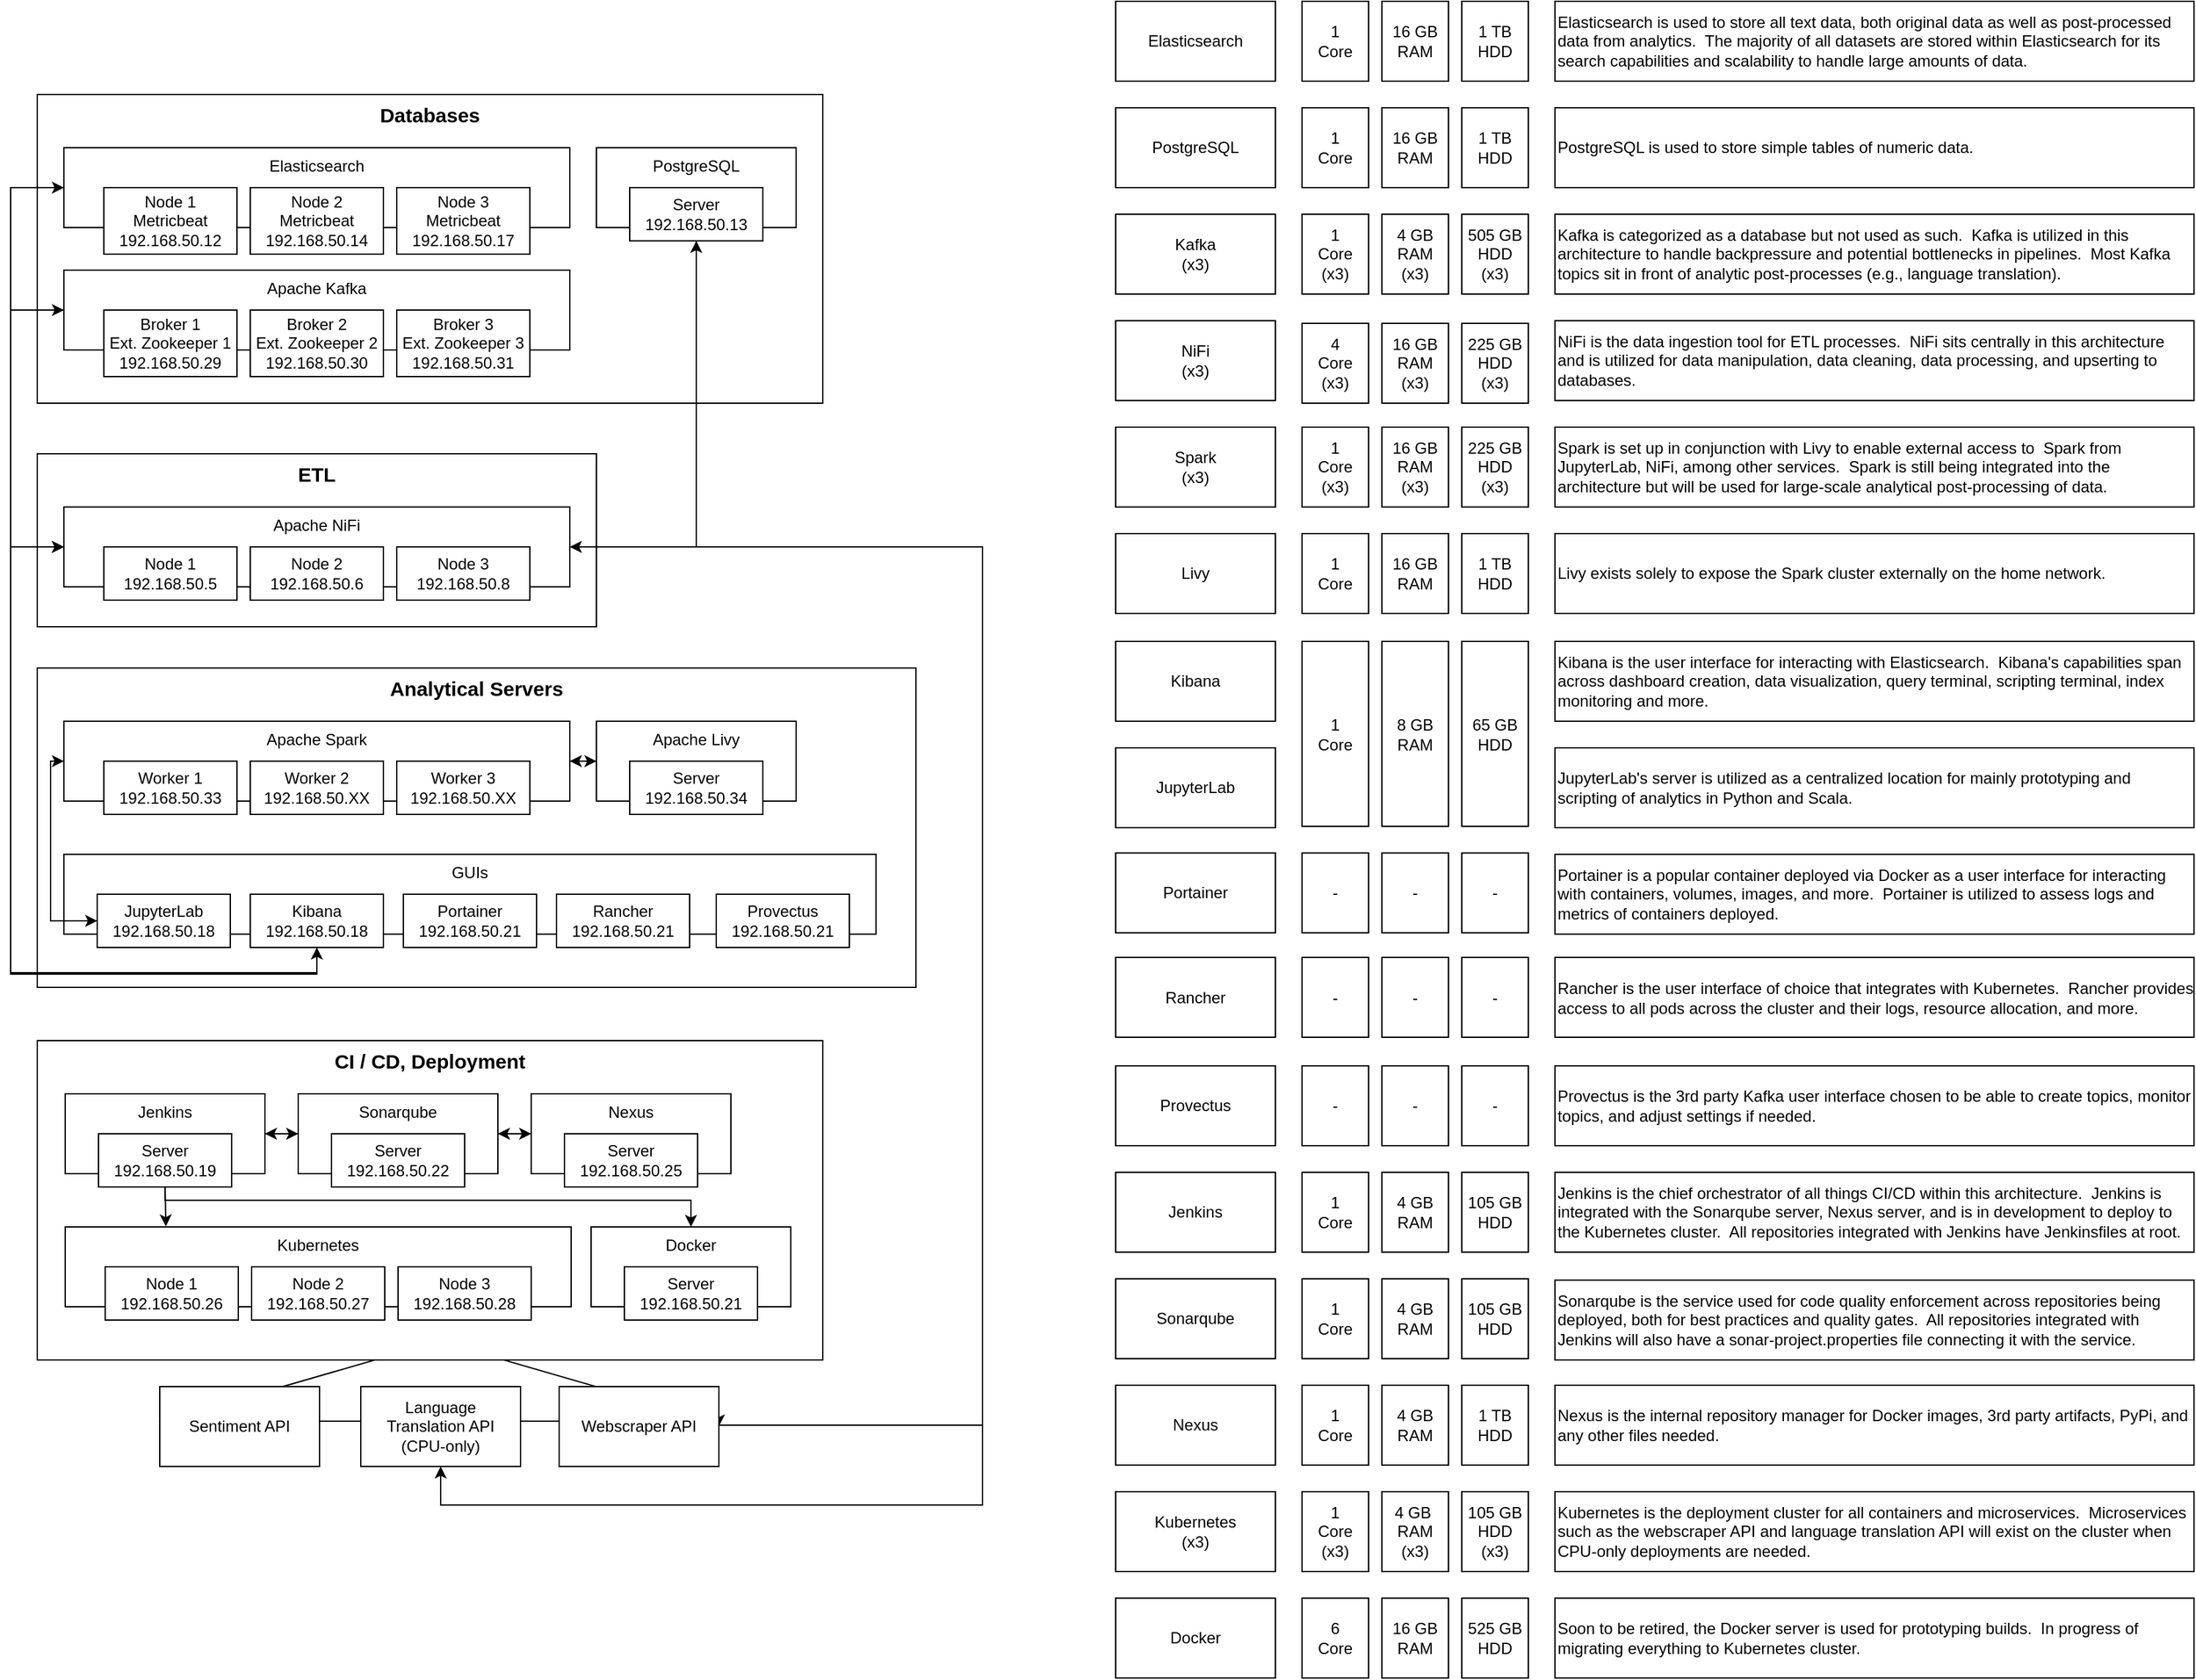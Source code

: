 <mxfile version="22.0.0" type="github">
  <diagram name="Page-1" id="rGuYha_ihY319ISd8MzV">
    <mxGraphModel dx="1015" dy="1859" grid="1" gridSize="10" guides="1" tooltips="1" connect="1" arrows="1" fold="1" page="1" pageScale="1" pageWidth="850" pageHeight="1100" math="0" shadow="0">
      <root>
        <mxCell id="0" />
        <mxCell id="1" parent="0" />
        <mxCell id="za8EDoor_-EJzlwWxWrH-78" value="" style="triangle;whiteSpace=wrap;html=1;rotation=-90;" vertex="1" parent="1">
          <mxGeometry x="372" y="809.5" width="60" height="415" as="geometry" />
        </mxCell>
        <mxCell id="za8EDoor_-EJzlwWxWrH-44" value="ETL" style="rounded=0;whiteSpace=wrap;html=1;verticalAlign=top;fontSize=15;fontStyle=1" vertex="1" parent="1">
          <mxGeometry x="100" y="320" width="420" height="130" as="geometry" />
        </mxCell>
        <mxCell id="za8EDoor_-EJzlwWxWrH-43" value="Databases" style="rounded=0;whiteSpace=wrap;html=1;verticalAlign=top;fontSize=15;fontStyle=1" vertex="1" parent="1">
          <mxGeometry x="100" y="50" width="590" height="232" as="geometry" />
        </mxCell>
        <mxCell id="za8EDoor_-EJzlwWxWrH-31" value="Analytical Servers" style="rounded=0;whiteSpace=wrap;html=1;verticalAlign=top;fontSize=15;fontStyle=1" vertex="1" parent="1">
          <mxGeometry x="100" y="481" width="660" height="240" as="geometry" />
        </mxCell>
        <mxCell id="za8EDoor_-EJzlwWxWrH-61" style="edgeStyle=orthogonalEdgeStyle;rounded=0;orthogonalLoop=1;jettySize=auto;html=1;exitX=0;exitY=0.5;exitDx=0;exitDy=0;entryX=0;entryY=0.5;entryDx=0;entryDy=0;" edge="1" parent="1" source="za8EDoor_-EJzlwWxWrH-1" target="za8EDoor_-EJzlwWxWrH-7">
          <mxGeometry relative="1" as="geometry">
            <Array as="points">
              <mxPoint x="80" y="120" />
              <mxPoint x="80" y="390" />
            </Array>
          </mxGeometry>
        </mxCell>
        <mxCell id="za8EDoor_-EJzlwWxWrH-63" style="edgeStyle=orthogonalEdgeStyle;rounded=0;orthogonalLoop=1;jettySize=auto;html=1;exitX=0;exitY=0.5;exitDx=0;exitDy=0;entryX=0.5;entryY=1;entryDx=0;entryDy=0;" edge="1" parent="1" source="za8EDoor_-EJzlwWxWrH-1" target="za8EDoor_-EJzlwWxWrH-30">
          <mxGeometry relative="1" as="geometry">
            <Array as="points">
              <mxPoint x="80" y="120" />
              <mxPoint x="80" y="711" />
              <mxPoint x="310" y="711" />
            </Array>
          </mxGeometry>
        </mxCell>
        <mxCell id="za8EDoor_-EJzlwWxWrH-1" value="Elasticsearch" style="rounded=0;whiteSpace=wrap;html=1;verticalAlign=top;" vertex="1" parent="1">
          <mxGeometry x="120" y="90" width="380" height="60" as="geometry" />
        </mxCell>
        <mxCell id="za8EDoor_-EJzlwWxWrH-2" value="Node 1&lt;br&gt;Metricbeat&lt;br&gt;192.168.50.12" style="rounded=0;whiteSpace=wrap;html=1;" vertex="1" parent="1">
          <mxGeometry x="150" y="120" width="100" height="50" as="geometry" />
        </mxCell>
        <mxCell id="za8EDoor_-EJzlwWxWrH-3" value="Node 2&lt;br style=&quot;border-color: var(--border-color);&quot;&gt;Metricbeat&lt;br&gt;192.168.50.14" style="rounded=0;whiteSpace=wrap;html=1;" vertex="1" parent="1">
          <mxGeometry x="260" y="120" width="100" height="50" as="geometry" />
        </mxCell>
        <mxCell id="za8EDoor_-EJzlwWxWrH-4" value="Node 3&lt;br style=&quot;border-color: var(--border-color);&quot;&gt;Metricbeat&lt;br&gt;192.168.50.17" style="rounded=0;whiteSpace=wrap;html=1;" vertex="1" parent="1">
          <mxGeometry x="370" y="120" width="100" height="50" as="geometry" />
        </mxCell>
        <mxCell id="za8EDoor_-EJzlwWxWrH-5" value="PostgreSQL" style="rounded=0;whiteSpace=wrap;html=1;verticalAlign=top;" vertex="1" parent="1">
          <mxGeometry x="520" y="90" width="150" height="60" as="geometry" />
        </mxCell>
        <mxCell id="za8EDoor_-EJzlwWxWrH-40" style="edgeStyle=orthogonalEdgeStyle;rounded=0;orthogonalLoop=1;jettySize=auto;html=1;exitX=0.5;exitY=1;exitDx=0;exitDy=0;entryX=1;entryY=0.5;entryDx=0;entryDy=0;" edge="1" parent="1" source="za8EDoor_-EJzlwWxWrH-6" target="za8EDoor_-EJzlwWxWrH-7">
          <mxGeometry relative="1" as="geometry" />
        </mxCell>
        <mxCell id="za8EDoor_-EJzlwWxWrH-6" value="Server&lt;br&gt;192.168.50.13" style="rounded=0;whiteSpace=wrap;html=1;" vertex="1" parent="1">
          <mxGeometry x="545" y="120" width="100" height="40" as="geometry" />
        </mxCell>
        <mxCell id="za8EDoor_-EJzlwWxWrH-39" style="edgeStyle=orthogonalEdgeStyle;rounded=0;orthogonalLoop=1;jettySize=auto;html=1;exitX=1;exitY=0.5;exitDx=0;exitDy=0;entryX=0.5;entryY=1;entryDx=0;entryDy=0;" edge="1" parent="1" source="za8EDoor_-EJzlwWxWrH-7" target="za8EDoor_-EJzlwWxWrH-6">
          <mxGeometry relative="1" as="geometry" />
        </mxCell>
        <mxCell id="za8EDoor_-EJzlwWxWrH-58" style="edgeStyle=orthogonalEdgeStyle;rounded=0;orthogonalLoop=1;jettySize=auto;html=1;exitX=0;exitY=0.5;exitDx=0;exitDy=0;entryX=0;entryY=0.5;entryDx=0;entryDy=0;" edge="1" parent="1" source="za8EDoor_-EJzlwWxWrH-7" target="za8EDoor_-EJzlwWxWrH-11">
          <mxGeometry relative="1" as="geometry">
            <Array as="points">
              <mxPoint x="80" y="390" />
              <mxPoint x="80" y="212" />
            </Array>
          </mxGeometry>
        </mxCell>
        <mxCell id="za8EDoor_-EJzlwWxWrH-79" style="edgeStyle=orthogonalEdgeStyle;rounded=0;orthogonalLoop=1;jettySize=auto;html=1;exitX=1;exitY=0.5;exitDx=0;exitDy=0;entryX=1;entryY=0.5;entryDx=0;entryDy=0;" edge="1" parent="1" source="za8EDoor_-EJzlwWxWrH-7" target="za8EDoor_-EJzlwWxWrH-76">
          <mxGeometry relative="1" as="geometry">
            <Array as="points">
              <mxPoint x="810" y="390" />
              <mxPoint x="810" y="1050" />
            </Array>
          </mxGeometry>
        </mxCell>
        <mxCell id="za8EDoor_-EJzlwWxWrH-80" style="edgeStyle=orthogonalEdgeStyle;rounded=0;orthogonalLoop=1;jettySize=auto;html=1;exitX=1;exitY=0.5;exitDx=0;exitDy=0;entryX=0.5;entryY=1;entryDx=0;entryDy=0;" edge="1" parent="1" source="za8EDoor_-EJzlwWxWrH-7" target="za8EDoor_-EJzlwWxWrH-75">
          <mxGeometry relative="1" as="geometry">
            <Array as="points">
              <mxPoint x="810" y="390" />
              <mxPoint x="810" y="1110" />
              <mxPoint x="403" y="1110" />
            </Array>
          </mxGeometry>
        </mxCell>
        <mxCell id="za8EDoor_-EJzlwWxWrH-7" value="Apache NiFi" style="rounded=0;whiteSpace=wrap;html=1;verticalAlign=top;" vertex="1" parent="1">
          <mxGeometry x="120" y="360" width="380" height="60" as="geometry" />
        </mxCell>
        <mxCell id="za8EDoor_-EJzlwWxWrH-8" value="Node 1&lt;br&gt;192.168.50.5" style="rounded=0;whiteSpace=wrap;html=1;" vertex="1" parent="1">
          <mxGeometry x="150" y="390" width="100" height="40" as="geometry" />
        </mxCell>
        <mxCell id="za8EDoor_-EJzlwWxWrH-9" value="Node 2&lt;br&gt;192.168.50.6" style="rounded=0;whiteSpace=wrap;html=1;" vertex="1" parent="1">
          <mxGeometry x="260" y="390" width="100" height="40" as="geometry" />
        </mxCell>
        <mxCell id="za8EDoor_-EJzlwWxWrH-10" value="Node 3&lt;br&gt;192.168.50.8" style="rounded=0;whiteSpace=wrap;html=1;" vertex="1" parent="1">
          <mxGeometry x="370" y="390" width="100" height="40" as="geometry" />
        </mxCell>
        <mxCell id="za8EDoor_-EJzlwWxWrH-60" style="edgeStyle=orthogonalEdgeStyle;rounded=0;orthogonalLoop=1;jettySize=auto;html=1;exitX=0;exitY=0.5;exitDx=0;exitDy=0;entryX=0;entryY=0.5;entryDx=0;entryDy=0;" edge="1" parent="1" source="za8EDoor_-EJzlwWxWrH-11" target="za8EDoor_-EJzlwWxWrH-7">
          <mxGeometry relative="1" as="geometry">
            <Array as="points">
              <mxPoint x="80" y="212" />
              <mxPoint x="80" y="390" />
            </Array>
          </mxGeometry>
        </mxCell>
        <mxCell id="za8EDoor_-EJzlwWxWrH-11" value="Apache Kafka" style="rounded=0;whiteSpace=wrap;html=1;verticalAlign=top;" vertex="1" parent="1">
          <mxGeometry x="120" y="182" width="380" height="60" as="geometry" />
        </mxCell>
        <mxCell id="za8EDoor_-EJzlwWxWrH-12" value="Broker 1&lt;br&gt;Ext. Zookeeper 1&lt;br&gt;192.168.50.29" style="rounded=0;whiteSpace=wrap;html=1;" vertex="1" parent="1">
          <mxGeometry x="150" y="212" width="100" height="50" as="geometry" />
        </mxCell>
        <mxCell id="za8EDoor_-EJzlwWxWrH-13" value="Broker 2&lt;br&gt;Ext.&amp;nbsp;Zookeeper 2&lt;br&gt;192.168.50.30" style="rounded=0;whiteSpace=wrap;html=1;" vertex="1" parent="1">
          <mxGeometry x="260" y="212" width="100" height="50" as="geometry" />
        </mxCell>
        <mxCell id="za8EDoor_-EJzlwWxWrH-14" value="Broker 3&lt;br&gt;Ext.&amp;nbsp;Zookeeper 3&lt;br&gt;192.168.50.31" style="rounded=0;whiteSpace=wrap;html=1;" vertex="1" parent="1">
          <mxGeometry x="370" y="212" width="100" height="50" as="geometry" />
        </mxCell>
        <mxCell id="za8EDoor_-EJzlwWxWrH-21" style="edgeStyle=orthogonalEdgeStyle;rounded=0;orthogonalLoop=1;jettySize=auto;html=1;exitX=1;exitY=0.5;exitDx=0;exitDy=0;entryX=0;entryY=0.5;entryDx=0;entryDy=0;" edge="1" parent="1" source="za8EDoor_-EJzlwWxWrH-15" target="za8EDoor_-EJzlwWxWrH-19">
          <mxGeometry relative="1" as="geometry" />
        </mxCell>
        <mxCell id="za8EDoor_-EJzlwWxWrH-15" value="Apache Spark" style="rounded=0;whiteSpace=wrap;html=1;verticalAlign=top;" vertex="1" parent="1">
          <mxGeometry x="120" y="521" width="380" height="60" as="geometry" />
        </mxCell>
        <mxCell id="za8EDoor_-EJzlwWxWrH-16" value="Worker 1&lt;br&gt;192.168.50.33" style="rounded=0;whiteSpace=wrap;html=1;" vertex="1" parent="1">
          <mxGeometry x="150" y="551" width="100" height="40" as="geometry" />
        </mxCell>
        <mxCell id="za8EDoor_-EJzlwWxWrH-17" value="Worker 2&lt;br&gt;192.168.50.XX" style="rounded=0;whiteSpace=wrap;html=1;" vertex="1" parent="1">
          <mxGeometry x="260" y="551" width="100" height="40" as="geometry" />
        </mxCell>
        <mxCell id="za8EDoor_-EJzlwWxWrH-18" value="Worker 3&lt;br&gt;192.168.50.XX" style="rounded=0;whiteSpace=wrap;html=1;" vertex="1" parent="1">
          <mxGeometry x="370" y="551" width="100" height="40" as="geometry" />
        </mxCell>
        <mxCell id="za8EDoor_-EJzlwWxWrH-22" style="edgeStyle=orthogonalEdgeStyle;rounded=0;orthogonalLoop=1;jettySize=auto;html=1;exitX=0;exitY=0.5;exitDx=0;exitDy=0;entryX=1;entryY=0.5;entryDx=0;entryDy=0;" edge="1" parent="1" source="za8EDoor_-EJzlwWxWrH-19" target="za8EDoor_-EJzlwWxWrH-15">
          <mxGeometry relative="1" as="geometry" />
        </mxCell>
        <mxCell id="za8EDoor_-EJzlwWxWrH-19" value="Apache Livy" style="rounded=0;whiteSpace=wrap;html=1;verticalAlign=top;" vertex="1" parent="1">
          <mxGeometry x="520" y="521" width="150" height="60" as="geometry" />
        </mxCell>
        <mxCell id="za8EDoor_-EJzlwWxWrH-20" value="Server&lt;br&gt;192.168.50.34" style="rounded=0;whiteSpace=wrap;html=1;" vertex="1" parent="1">
          <mxGeometry x="545" y="551" width="100" height="40" as="geometry" />
        </mxCell>
        <mxCell id="za8EDoor_-EJzlwWxWrH-28" value="GUIs" style="rounded=0;whiteSpace=wrap;html=1;verticalAlign=top;" vertex="1" parent="1">
          <mxGeometry x="120" y="621" width="610" height="60" as="geometry" />
        </mxCell>
        <mxCell id="za8EDoor_-EJzlwWxWrH-29" value="JupyterLab&lt;br&gt;192.168.50.18" style="rounded=0;whiteSpace=wrap;html=1;" vertex="1" parent="1">
          <mxGeometry x="145" y="651" width="100" height="40" as="geometry" />
        </mxCell>
        <mxCell id="za8EDoor_-EJzlwWxWrH-62" style="edgeStyle=orthogonalEdgeStyle;rounded=0;orthogonalLoop=1;jettySize=auto;html=1;exitX=0.5;exitY=1;exitDx=0;exitDy=0;" edge="1" parent="1" source="za8EDoor_-EJzlwWxWrH-30">
          <mxGeometry relative="1" as="geometry">
            <mxPoint x="120" y="120" as="targetPoint" />
            <Array as="points">
              <mxPoint x="310" y="710" />
              <mxPoint x="80" y="710" />
              <mxPoint x="80" y="120" />
            </Array>
          </mxGeometry>
        </mxCell>
        <mxCell id="za8EDoor_-EJzlwWxWrH-30" value="Kibana&lt;br&gt;192.168.50.18" style="rounded=0;whiteSpace=wrap;html=1;" vertex="1" parent="1">
          <mxGeometry x="260" y="651" width="100" height="40" as="geometry" />
        </mxCell>
        <mxCell id="za8EDoor_-EJzlwWxWrH-33" style="edgeStyle=orthogonalEdgeStyle;rounded=0;orthogonalLoop=1;jettySize=auto;html=1;exitX=0;exitY=0.5;exitDx=0;exitDy=0;" edge="1" parent="1" source="za8EDoor_-EJzlwWxWrH-29">
          <mxGeometry relative="1" as="geometry">
            <mxPoint x="120" y="551" as="targetPoint" />
            <Array as="points">
              <mxPoint x="110" y="671" />
              <mxPoint x="110" y="551" />
            </Array>
          </mxGeometry>
        </mxCell>
        <mxCell id="za8EDoor_-EJzlwWxWrH-35" style="edgeStyle=orthogonalEdgeStyle;rounded=0;orthogonalLoop=1;jettySize=auto;html=1;exitX=0;exitY=0.5;exitDx=0;exitDy=0;entryX=0;entryY=0.5;entryDx=0;entryDy=0;" edge="1" parent="1" source="za8EDoor_-EJzlwWxWrH-15" target="za8EDoor_-EJzlwWxWrH-29">
          <mxGeometry relative="1" as="geometry">
            <Array as="points">
              <mxPoint x="110" y="551" />
              <mxPoint x="110" y="671" />
            </Array>
          </mxGeometry>
        </mxCell>
        <mxCell id="za8EDoor_-EJzlwWxWrH-45" value="CI / CD, Deployment" style="rounded=0;whiteSpace=wrap;html=1;verticalAlign=top;fontSize=15;fontStyle=1" vertex="1" parent="1">
          <mxGeometry x="100" y="761" width="590" height="240" as="geometry" />
        </mxCell>
        <mxCell id="za8EDoor_-EJzlwWxWrH-65" style="edgeStyle=orthogonalEdgeStyle;rounded=0;orthogonalLoop=1;jettySize=auto;html=1;exitX=1;exitY=0.5;exitDx=0;exitDy=0;entryX=0;entryY=0.5;entryDx=0;entryDy=0;" edge="1" parent="1" source="za8EDoor_-EJzlwWxWrH-46" target="za8EDoor_-EJzlwWxWrH-48">
          <mxGeometry relative="1" as="geometry" />
        </mxCell>
        <mxCell id="za8EDoor_-EJzlwWxWrH-46" value="Jenkins" style="rounded=0;whiteSpace=wrap;html=1;verticalAlign=top;" vertex="1" parent="1">
          <mxGeometry x="121" y="801" width="150" height="60" as="geometry" />
        </mxCell>
        <mxCell id="za8EDoor_-EJzlwWxWrH-70" style="edgeStyle=orthogonalEdgeStyle;rounded=0;orthogonalLoop=1;jettySize=auto;html=1;exitX=0.5;exitY=1;exitDx=0;exitDy=0;entryX=0.5;entryY=0;entryDx=0;entryDy=0;" edge="1" parent="1" source="za8EDoor_-EJzlwWxWrH-47" target="za8EDoor_-EJzlwWxWrH-56">
          <mxGeometry relative="1" as="geometry">
            <Array as="points">
              <mxPoint x="196" y="881" />
              <mxPoint x="591" y="881" />
            </Array>
          </mxGeometry>
        </mxCell>
        <mxCell id="za8EDoor_-EJzlwWxWrH-47" value="Server&lt;br&gt;192.168.50.19" style="rounded=0;whiteSpace=wrap;html=1;" vertex="1" parent="1">
          <mxGeometry x="146" y="831" width="100" height="40" as="geometry" />
        </mxCell>
        <mxCell id="za8EDoor_-EJzlwWxWrH-66" style="edgeStyle=orthogonalEdgeStyle;rounded=0;orthogonalLoop=1;jettySize=auto;html=1;exitX=0;exitY=0.5;exitDx=0;exitDy=0;entryX=1;entryY=0.5;entryDx=0;entryDy=0;" edge="1" parent="1" source="za8EDoor_-EJzlwWxWrH-48" target="za8EDoor_-EJzlwWxWrH-46">
          <mxGeometry relative="1" as="geometry" />
        </mxCell>
        <mxCell id="za8EDoor_-EJzlwWxWrH-67" style="edgeStyle=orthogonalEdgeStyle;rounded=0;orthogonalLoop=1;jettySize=auto;html=1;exitX=1;exitY=0.5;exitDx=0;exitDy=0;entryX=0;entryY=0.5;entryDx=0;entryDy=0;" edge="1" parent="1" source="za8EDoor_-EJzlwWxWrH-48" target="za8EDoor_-EJzlwWxWrH-50">
          <mxGeometry relative="1" as="geometry" />
        </mxCell>
        <mxCell id="za8EDoor_-EJzlwWxWrH-48" value="Sonarqube" style="rounded=0;whiteSpace=wrap;html=1;verticalAlign=top;" vertex="1" parent="1">
          <mxGeometry x="296" y="801" width="150" height="60" as="geometry" />
        </mxCell>
        <mxCell id="za8EDoor_-EJzlwWxWrH-49" value="Server&lt;br&gt;192.168.50.22" style="rounded=0;whiteSpace=wrap;html=1;" vertex="1" parent="1">
          <mxGeometry x="321" y="831" width="100" height="40" as="geometry" />
        </mxCell>
        <mxCell id="za8EDoor_-EJzlwWxWrH-68" style="edgeStyle=orthogonalEdgeStyle;rounded=0;orthogonalLoop=1;jettySize=auto;html=1;exitX=0;exitY=0.5;exitDx=0;exitDy=0;entryX=1;entryY=0.5;entryDx=0;entryDy=0;" edge="1" parent="1" source="za8EDoor_-EJzlwWxWrH-50" target="za8EDoor_-EJzlwWxWrH-48">
          <mxGeometry relative="1" as="geometry" />
        </mxCell>
        <mxCell id="za8EDoor_-EJzlwWxWrH-50" value="Nexus" style="rounded=0;whiteSpace=wrap;html=1;verticalAlign=top;" vertex="1" parent="1">
          <mxGeometry x="471" y="801" width="150" height="60" as="geometry" />
        </mxCell>
        <mxCell id="za8EDoor_-EJzlwWxWrH-51" value="Server&lt;br&gt;192.168.50.25" style="rounded=0;whiteSpace=wrap;html=1;" vertex="1" parent="1">
          <mxGeometry x="496" y="831" width="100" height="40" as="geometry" />
        </mxCell>
        <mxCell id="za8EDoor_-EJzlwWxWrH-52" value="Kubernetes" style="rounded=0;whiteSpace=wrap;html=1;verticalAlign=top;" vertex="1" parent="1">
          <mxGeometry x="121" y="901" width="380" height="60" as="geometry" />
        </mxCell>
        <mxCell id="za8EDoor_-EJzlwWxWrH-53" value="Node 1&lt;br&gt;192.168.50.26" style="rounded=0;whiteSpace=wrap;html=1;" vertex="1" parent="1">
          <mxGeometry x="151" y="931" width="100" height="40" as="geometry" />
        </mxCell>
        <mxCell id="za8EDoor_-EJzlwWxWrH-54" value="Node 2&lt;br&gt;192.168.50.27" style="rounded=0;whiteSpace=wrap;html=1;" vertex="1" parent="1">
          <mxGeometry x="261" y="931" width="100" height="40" as="geometry" />
        </mxCell>
        <mxCell id="za8EDoor_-EJzlwWxWrH-55" value="Node 3&lt;br&gt;192.168.50.28" style="rounded=0;whiteSpace=wrap;html=1;" vertex="1" parent="1">
          <mxGeometry x="371" y="931" width="100" height="40" as="geometry" />
        </mxCell>
        <mxCell id="za8EDoor_-EJzlwWxWrH-56" value="Docker" style="rounded=0;whiteSpace=wrap;html=1;verticalAlign=top;" vertex="1" parent="1">
          <mxGeometry x="516" y="901" width="150" height="60" as="geometry" />
        </mxCell>
        <mxCell id="za8EDoor_-EJzlwWxWrH-57" value="Server&lt;br&gt;192.168.50.21" style="rounded=0;whiteSpace=wrap;html=1;" vertex="1" parent="1">
          <mxGeometry x="541" y="931" width="100" height="40" as="geometry" />
        </mxCell>
        <mxCell id="za8EDoor_-EJzlwWxWrH-69" style="edgeStyle=orthogonalEdgeStyle;rounded=0;orthogonalLoop=1;jettySize=auto;html=1;exitX=0.5;exitY=1;exitDx=0;exitDy=0;entryX=0.199;entryY=-0.006;entryDx=0;entryDy=0;entryPerimeter=0;" edge="1" parent="1" source="za8EDoor_-EJzlwWxWrH-47" target="za8EDoor_-EJzlwWxWrH-52">
          <mxGeometry relative="1" as="geometry" />
        </mxCell>
        <mxCell id="za8EDoor_-EJzlwWxWrH-71" value="Portainer&lt;br&gt;192.168.50.21" style="rounded=0;whiteSpace=wrap;html=1;" vertex="1" parent="1">
          <mxGeometry x="375" y="651" width="100" height="40" as="geometry" />
        </mxCell>
        <mxCell id="za8EDoor_-EJzlwWxWrH-72" value="Rancher&lt;br&gt;192.168.50.21" style="rounded=0;whiteSpace=wrap;html=1;" vertex="1" parent="1">
          <mxGeometry x="490" y="651" width="100" height="40" as="geometry" />
        </mxCell>
        <mxCell id="za8EDoor_-EJzlwWxWrH-74" value="Sentiment API" style="rounded=0;whiteSpace=wrap;html=1;" vertex="1" parent="1">
          <mxGeometry x="192" y="1021" width="120" height="60" as="geometry" />
        </mxCell>
        <mxCell id="za8EDoor_-EJzlwWxWrH-75" value="Language &lt;br&gt;Translation API &lt;br&gt;(CPU-only)" style="rounded=0;whiteSpace=wrap;html=1;" vertex="1" parent="1">
          <mxGeometry x="343" y="1021" width="120" height="60" as="geometry" />
        </mxCell>
        <mxCell id="za8EDoor_-EJzlwWxWrH-76" value="Webscraper API" style="rounded=0;whiteSpace=wrap;html=1;" vertex="1" parent="1">
          <mxGeometry x="492" y="1021" width="120" height="60" as="geometry" />
        </mxCell>
        <mxCell id="za8EDoor_-EJzlwWxWrH-77" value="Provectus 192.168.50.21" style="rounded=0;whiteSpace=wrap;html=1;" vertex="1" parent="1">
          <mxGeometry x="610" y="651" width="100" height="40" as="geometry" />
        </mxCell>
        <mxCell id="za8EDoor_-EJzlwWxWrH-81" value="Elasticsearch" style="rounded=0;whiteSpace=wrap;html=1;" vertex="1" parent="1">
          <mxGeometry x="910" y="-20" width="120" height="60" as="geometry" />
        </mxCell>
        <mxCell id="za8EDoor_-EJzlwWxWrH-82" value="PostgreSQL" style="rounded=0;whiteSpace=wrap;html=1;" vertex="1" parent="1">
          <mxGeometry x="910" y="60" width="120" height="60" as="geometry" />
        </mxCell>
        <mxCell id="za8EDoor_-EJzlwWxWrH-83" value="Kafka&lt;br&gt;(x3)" style="rounded=0;whiteSpace=wrap;html=1;" vertex="1" parent="1">
          <mxGeometry x="910" y="140" width="120" height="60" as="geometry" />
        </mxCell>
        <mxCell id="za8EDoor_-EJzlwWxWrH-84" value="NiFi&lt;br&gt;(x3)" style="rounded=0;whiteSpace=wrap;html=1;" vertex="1" parent="1">
          <mxGeometry x="910" y="220" width="120" height="60" as="geometry" />
        </mxCell>
        <mxCell id="za8EDoor_-EJzlwWxWrH-85" value="Spark&lt;br&gt;(x3)" style="rounded=0;whiteSpace=wrap;html=1;" vertex="1" parent="1">
          <mxGeometry x="910" y="300" width="120" height="60" as="geometry" />
        </mxCell>
        <mxCell id="za8EDoor_-EJzlwWxWrH-86" value="Livy" style="rounded=0;whiteSpace=wrap;html=1;" vertex="1" parent="1">
          <mxGeometry x="910" y="380" width="120" height="60" as="geometry" />
        </mxCell>
        <mxCell id="za8EDoor_-EJzlwWxWrH-87" value="Kibana" style="rounded=0;whiteSpace=wrap;html=1;" vertex="1" parent="1">
          <mxGeometry x="910" y="461" width="120" height="60" as="geometry" />
        </mxCell>
        <mxCell id="za8EDoor_-EJzlwWxWrH-88" value="JupyterLab" style="rounded=0;whiteSpace=wrap;html=1;" vertex="1" parent="1">
          <mxGeometry x="910" y="541" width="120" height="60" as="geometry" />
        </mxCell>
        <mxCell id="za8EDoor_-EJzlwWxWrH-89" value="Portainer" style="rounded=0;whiteSpace=wrap;html=1;" vertex="1" parent="1">
          <mxGeometry x="910" y="620" width="120" height="60" as="geometry" />
        </mxCell>
        <mxCell id="za8EDoor_-EJzlwWxWrH-90" value="Rancher" style="rounded=0;whiteSpace=wrap;html=1;" vertex="1" parent="1">
          <mxGeometry x="910" y="698.5" width="120" height="60" as="geometry" />
        </mxCell>
        <mxCell id="za8EDoor_-EJzlwWxWrH-91" value="Provectus" style="rounded=0;whiteSpace=wrap;html=1;" vertex="1" parent="1">
          <mxGeometry x="910" y="780" width="120" height="60" as="geometry" />
        </mxCell>
        <mxCell id="za8EDoor_-EJzlwWxWrH-92" value="Jenkins" style="rounded=0;whiteSpace=wrap;html=1;" vertex="1" parent="1">
          <mxGeometry x="910" y="860" width="120" height="60" as="geometry" />
        </mxCell>
        <mxCell id="za8EDoor_-EJzlwWxWrH-93" value="Sonarqube" style="rounded=0;whiteSpace=wrap;html=1;" vertex="1" parent="1">
          <mxGeometry x="910" y="940" width="120" height="60" as="geometry" />
        </mxCell>
        <mxCell id="za8EDoor_-EJzlwWxWrH-94" value="Nexus" style="rounded=0;whiteSpace=wrap;html=1;" vertex="1" parent="1">
          <mxGeometry x="910" y="1020" width="120" height="60" as="geometry" />
        </mxCell>
        <mxCell id="za8EDoor_-EJzlwWxWrH-95" value="Kubernetes&lt;br&gt;(x3)" style="rounded=0;whiteSpace=wrap;html=1;" vertex="1" parent="1">
          <mxGeometry x="910" y="1100" width="120" height="60" as="geometry" />
        </mxCell>
        <mxCell id="za8EDoor_-EJzlwWxWrH-96" value="Docker" style="rounded=0;whiteSpace=wrap;html=1;" vertex="1" parent="1">
          <mxGeometry x="910" y="1180" width="120" height="60" as="geometry" />
        </mxCell>
        <mxCell id="za8EDoor_-EJzlwWxWrH-99" value="Elasticsearch is used to store all text data, both original data as well as post-processed data from analytics.&amp;nbsp; The majority of all datasets are stored within Elasticsearch for its search capabilities and scalability to handle large amounts of data." style="rounded=0;whiteSpace=wrap;html=1;align=left;" vertex="1" parent="1">
          <mxGeometry x="1240" y="-20" width="480" height="60" as="geometry" />
        </mxCell>
        <mxCell id="za8EDoor_-EJzlwWxWrH-100" value="PostgreSQL is used to store simple tables of numeric data." style="rounded=0;whiteSpace=wrap;html=1;align=left;" vertex="1" parent="1">
          <mxGeometry x="1240" y="60" width="480" height="60" as="geometry" />
        </mxCell>
        <mxCell id="za8EDoor_-EJzlwWxWrH-101" value="Kafka is categorized as a database but not used as such.&amp;nbsp; Kafka is utilized in this architecture to handle backpressure and potential bottlenecks in pipelines.&amp;nbsp; Most Kafka topics sit in front of analytic post-processes (e.g., language translation)." style="rounded=0;whiteSpace=wrap;html=1;align=left;" vertex="1" parent="1">
          <mxGeometry x="1240" y="140" width="480" height="60" as="geometry" />
        </mxCell>
        <mxCell id="za8EDoor_-EJzlwWxWrH-102" value="NiFi is the data ingestion tool for ETL processes.&amp;nbsp; NiFi sits centrally in this architecture and is utilized for data manipulation, data cleaning, data processing, and upserting to databases." style="rounded=0;whiteSpace=wrap;html=1;align=left;" vertex="1" parent="1">
          <mxGeometry x="1240" y="220" width="480" height="60" as="geometry" />
        </mxCell>
        <mxCell id="za8EDoor_-EJzlwWxWrH-103" value="Spark is set up in conjunction with Livy to enable external access to&amp;nbsp; Spark from JupyterLab, NiFi, among other services.&amp;nbsp; Spark is still being integrated into the architecture but will be used for large-scale analytical post-processing of data." style="rounded=0;whiteSpace=wrap;html=1;align=left;" vertex="1" parent="1">
          <mxGeometry x="1240" y="300" width="480" height="60" as="geometry" />
        </mxCell>
        <mxCell id="za8EDoor_-EJzlwWxWrH-104" value="Livy exists solely to expose the Spark cluster externally on the home network." style="rounded=0;whiteSpace=wrap;html=1;align=left;" vertex="1" parent="1">
          <mxGeometry x="1240" y="380" width="480" height="60" as="geometry" />
        </mxCell>
        <mxCell id="za8EDoor_-EJzlwWxWrH-105" value="Kibana is the user interface for interacting with Elasticsearch.&amp;nbsp; Kibana&#39;s capabilities span across dashboard creation, data visualization, query terminal, scripting terminal, index monitoring and more.&amp;nbsp;&amp;nbsp;" style="rounded=0;whiteSpace=wrap;html=1;align=left;" vertex="1" parent="1">
          <mxGeometry x="1240" y="461" width="480" height="60" as="geometry" />
        </mxCell>
        <mxCell id="za8EDoor_-EJzlwWxWrH-106" value="JupyterLab&#39;s server is utilized as a centralized location for mainly prototyping and scripting of analytics in Python and Scala." style="rounded=0;whiteSpace=wrap;html=1;align=left;" vertex="1" parent="1">
          <mxGeometry x="1240" y="541" width="480" height="60" as="geometry" />
        </mxCell>
        <mxCell id="za8EDoor_-EJzlwWxWrH-107" value="Portainer is a popular container deployed via Docker as a user interface for interacting with containers, volumes, images, and more.&amp;nbsp; Portainer is utilized to assess logs and metrics of containers deployed." style="rounded=0;whiteSpace=wrap;html=1;align=left;" vertex="1" parent="1">
          <mxGeometry x="1240" y="621" width="480" height="60" as="geometry" />
        </mxCell>
        <mxCell id="za8EDoor_-EJzlwWxWrH-108" value="Rancher is the user interface of choice that integrates with Kubernetes.&amp;nbsp; Rancher provides access to all pods across the cluster and their logs, resource allocation, and more." style="rounded=0;whiteSpace=wrap;html=1;align=left;" vertex="1" parent="1">
          <mxGeometry x="1240" y="698.5" width="480" height="60" as="geometry" />
        </mxCell>
        <mxCell id="za8EDoor_-EJzlwWxWrH-109" value="Provectus is the 3rd party Kafka user interface chosen to be able to create topics, monitor topics, and adjust settings if needed." style="rounded=0;whiteSpace=wrap;html=1;align=left;" vertex="1" parent="1">
          <mxGeometry x="1240" y="780" width="480" height="60" as="geometry" />
        </mxCell>
        <mxCell id="za8EDoor_-EJzlwWxWrH-110" value="Jenkins is the chief orchestrator of all things CI/CD within this architecture.&amp;nbsp; Jenkins is integrated with the Sonarqube server, Nexus server, and is in development to deploy to the Kubernetes cluster.&amp;nbsp; All repositories integrated with Jenkins have Jenkinsfiles at root." style="rounded=0;whiteSpace=wrap;html=1;align=left;" vertex="1" parent="1">
          <mxGeometry x="1240" y="860" width="480" height="60" as="geometry" />
        </mxCell>
        <mxCell id="za8EDoor_-EJzlwWxWrH-111" value="Sonarqube is the service used for code quality enforcement across repositories being deployed, both for best practices and quality gates.&amp;nbsp; All repositories integrated with Jenkins will also have a sonar-project.properties file connecting it with the service." style="rounded=0;whiteSpace=wrap;html=1;align=left;" vertex="1" parent="1">
          <mxGeometry x="1240" y="941" width="480" height="60" as="geometry" />
        </mxCell>
        <mxCell id="za8EDoor_-EJzlwWxWrH-112" value="Nexus is the internal repository manager for Docker images, 3rd party artifacts, PyPi, and any other files needed." style="rounded=0;whiteSpace=wrap;html=1;align=left;" vertex="1" parent="1">
          <mxGeometry x="1240" y="1020" width="480" height="60" as="geometry" />
        </mxCell>
        <mxCell id="za8EDoor_-EJzlwWxWrH-113" value="Kubernetes is the deployment cluster for all containers and microservices.&amp;nbsp; Microservices such as the webscraper API and language translation API will exist on the cluster when CPU-only deployments are needed." style="rounded=0;whiteSpace=wrap;html=1;align=left;" vertex="1" parent="1">
          <mxGeometry x="1240" y="1100" width="480" height="60" as="geometry" />
        </mxCell>
        <mxCell id="za8EDoor_-EJzlwWxWrH-114" value="Soon to be retired, the Docker server is used for prototyping builds.&amp;nbsp; In progress of migrating everything to Kubernetes cluster.&amp;nbsp;&amp;nbsp;" style="rounded=0;whiteSpace=wrap;html=1;align=left;" vertex="1" parent="1">
          <mxGeometry x="1240" y="1180" width="480" height="60" as="geometry" />
        </mxCell>
        <mxCell id="za8EDoor_-EJzlwWxWrH-115" value="1 &lt;br&gt;Core" style="rounded=0;whiteSpace=wrap;html=1;" vertex="1" parent="1">
          <mxGeometry x="1050" y="-20" width="50" height="60" as="geometry" />
        </mxCell>
        <mxCell id="za8EDoor_-EJzlwWxWrH-116" value="16 GB RAM" style="rounded=0;whiteSpace=wrap;html=1;" vertex="1" parent="1">
          <mxGeometry x="1110" y="-20" width="50" height="60" as="geometry" />
        </mxCell>
        <mxCell id="za8EDoor_-EJzlwWxWrH-117" value="1 TB HDD" style="rounded=0;whiteSpace=wrap;html=1;" vertex="1" parent="1">
          <mxGeometry x="1170" y="-20" width="50" height="60" as="geometry" />
        </mxCell>
        <mxCell id="za8EDoor_-EJzlwWxWrH-118" value="1 &lt;br&gt;Core" style="rounded=0;whiteSpace=wrap;html=1;" vertex="1" parent="1">
          <mxGeometry x="1050" y="60" width="50" height="60" as="geometry" />
        </mxCell>
        <mxCell id="za8EDoor_-EJzlwWxWrH-119" value="16 GB RAM" style="rounded=0;whiteSpace=wrap;html=1;" vertex="1" parent="1">
          <mxGeometry x="1110" y="60" width="50" height="60" as="geometry" />
        </mxCell>
        <mxCell id="za8EDoor_-EJzlwWxWrH-120" value="1 TB HDD" style="rounded=0;whiteSpace=wrap;html=1;" vertex="1" parent="1">
          <mxGeometry x="1170" y="60" width="50" height="60" as="geometry" />
        </mxCell>
        <mxCell id="za8EDoor_-EJzlwWxWrH-121" value="1 &lt;br&gt;Core&lt;br&gt;(x3)" style="rounded=0;whiteSpace=wrap;html=1;" vertex="1" parent="1">
          <mxGeometry x="1050" y="140" width="50" height="60" as="geometry" />
        </mxCell>
        <mxCell id="za8EDoor_-EJzlwWxWrH-122" value="4 GB RAM&lt;br&gt;(x3)" style="rounded=0;whiteSpace=wrap;html=1;" vertex="1" parent="1">
          <mxGeometry x="1110" y="140" width="50" height="60" as="geometry" />
        </mxCell>
        <mxCell id="za8EDoor_-EJzlwWxWrH-123" value="505 GB HDD&lt;br&gt;(x3)" style="rounded=0;whiteSpace=wrap;html=1;" vertex="1" parent="1">
          <mxGeometry x="1170" y="140" width="50" height="60" as="geometry" />
        </mxCell>
        <mxCell id="za8EDoor_-EJzlwWxWrH-124" value="4 &lt;br&gt;Core&lt;br&gt;(x3)" style="rounded=0;whiteSpace=wrap;html=1;" vertex="1" parent="1">
          <mxGeometry x="1050" y="222" width="50" height="60" as="geometry" />
        </mxCell>
        <mxCell id="za8EDoor_-EJzlwWxWrH-125" value="16 GB RAM&lt;br&gt;(x3)" style="rounded=0;whiteSpace=wrap;html=1;" vertex="1" parent="1">
          <mxGeometry x="1110" y="222" width="50" height="60" as="geometry" />
        </mxCell>
        <mxCell id="za8EDoor_-EJzlwWxWrH-126" value="225 GB HDD&lt;br&gt;(x3)" style="rounded=0;whiteSpace=wrap;html=1;" vertex="1" parent="1">
          <mxGeometry x="1170" y="222" width="50" height="60" as="geometry" />
        </mxCell>
        <mxCell id="za8EDoor_-EJzlwWxWrH-127" value="1 &lt;br&gt;Core&lt;br&gt;(x3)" style="rounded=0;whiteSpace=wrap;html=1;" vertex="1" parent="1">
          <mxGeometry x="1050" y="300" width="50" height="60" as="geometry" />
        </mxCell>
        <mxCell id="za8EDoor_-EJzlwWxWrH-128" value="16 GB RAM&lt;br&gt;(x3)" style="rounded=0;whiteSpace=wrap;html=1;" vertex="1" parent="1">
          <mxGeometry x="1110" y="300" width="50" height="60" as="geometry" />
        </mxCell>
        <mxCell id="za8EDoor_-EJzlwWxWrH-129" value="225 GB HDD&lt;br&gt;(x3)" style="rounded=0;whiteSpace=wrap;html=1;" vertex="1" parent="1">
          <mxGeometry x="1170" y="300" width="50" height="60" as="geometry" />
        </mxCell>
        <mxCell id="za8EDoor_-EJzlwWxWrH-130" value="1 &lt;br&gt;Core" style="rounded=0;whiteSpace=wrap;html=1;" vertex="1" parent="1">
          <mxGeometry x="1050" y="380" width="50" height="60" as="geometry" />
        </mxCell>
        <mxCell id="za8EDoor_-EJzlwWxWrH-131" value="16 GB RAM" style="rounded=0;whiteSpace=wrap;html=1;" vertex="1" parent="1">
          <mxGeometry x="1110" y="380" width="50" height="60" as="geometry" />
        </mxCell>
        <mxCell id="za8EDoor_-EJzlwWxWrH-132" value="1 TB HDD" style="rounded=0;whiteSpace=wrap;html=1;" vertex="1" parent="1">
          <mxGeometry x="1170" y="380" width="50" height="60" as="geometry" />
        </mxCell>
        <mxCell id="za8EDoor_-EJzlwWxWrH-133" value="1 &lt;br&gt;Core" style="rounded=0;whiteSpace=wrap;html=1;" vertex="1" parent="1">
          <mxGeometry x="1050" y="461" width="50" height="139" as="geometry" />
        </mxCell>
        <mxCell id="za8EDoor_-EJzlwWxWrH-134" value="8 GB RAM" style="rounded=0;whiteSpace=wrap;html=1;" vertex="1" parent="1">
          <mxGeometry x="1110" y="461" width="50" height="139" as="geometry" />
        </mxCell>
        <mxCell id="za8EDoor_-EJzlwWxWrH-135" value="65 GB HDD" style="rounded=0;whiteSpace=wrap;html=1;" vertex="1" parent="1">
          <mxGeometry x="1170" y="461" width="50" height="139" as="geometry" />
        </mxCell>
        <mxCell id="za8EDoor_-EJzlwWxWrH-139" value="-" style="rounded=0;whiteSpace=wrap;html=1;" vertex="1" parent="1">
          <mxGeometry x="1050" y="620" width="50" height="60" as="geometry" />
        </mxCell>
        <mxCell id="za8EDoor_-EJzlwWxWrH-140" value="-" style="rounded=0;whiteSpace=wrap;html=1;" vertex="1" parent="1">
          <mxGeometry x="1110" y="620" width="50" height="60" as="geometry" />
        </mxCell>
        <mxCell id="za8EDoor_-EJzlwWxWrH-141" value="-" style="rounded=0;whiteSpace=wrap;html=1;" vertex="1" parent="1">
          <mxGeometry x="1170" y="620" width="50" height="60" as="geometry" />
        </mxCell>
        <mxCell id="za8EDoor_-EJzlwWxWrH-142" value="-" style="rounded=0;whiteSpace=wrap;html=1;" vertex="1" parent="1">
          <mxGeometry x="1050" y="698.5" width="50" height="60" as="geometry" />
        </mxCell>
        <mxCell id="za8EDoor_-EJzlwWxWrH-143" value="-" style="rounded=0;whiteSpace=wrap;html=1;" vertex="1" parent="1">
          <mxGeometry x="1110" y="698.5" width="50" height="60" as="geometry" />
        </mxCell>
        <mxCell id="za8EDoor_-EJzlwWxWrH-144" value="-" style="rounded=0;whiteSpace=wrap;html=1;" vertex="1" parent="1">
          <mxGeometry x="1170" y="698.5" width="50" height="60" as="geometry" />
        </mxCell>
        <mxCell id="za8EDoor_-EJzlwWxWrH-145" value="-" style="rounded=0;whiteSpace=wrap;html=1;" vertex="1" parent="1">
          <mxGeometry x="1050" y="780" width="50" height="60" as="geometry" />
        </mxCell>
        <mxCell id="za8EDoor_-EJzlwWxWrH-146" value="-" style="rounded=0;whiteSpace=wrap;html=1;" vertex="1" parent="1">
          <mxGeometry x="1110" y="780" width="50" height="60" as="geometry" />
        </mxCell>
        <mxCell id="za8EDoor_-EJzlwWxWrH-147" value="-" style="rounded=0;whiteSpace=wrap;html=1;" vertex="1" parent="1">
          <mxGeometry x="1170" y="780" width="50" height="60" as="geometry" />
        </mxCell>
        <mxCell id="za8EDoor_-EJzlwWxWrH-148" value="1 &lt;br&gt;Core" style="rounded=0;whiteSpace=wrap;html=1;" vertex="1" parent="1">
          <mxGeometry x="1050" y="860" width="50" height="60" as="geometry" />
        </mxCell>
        <mxCell id="za8EDoor_-EJzlwWxWrH-149" value="4 GB RAM" style="rounded=0;whiteSpace=wrap;html=1;" vertex="1" parent="1">
          <mxGeometry x="1110" y="860" width="50" height="60" as="geometry" />
        </mxCell>
        <mxCell id="za8EDoor_-EJzlwWxWrH-150" value="105 GB HDD" style="rounded=0;whiteSpace=wrap;html=1;" vertex="1" parent="1">
          <mxGeometry x="1170" y="860" width="50" height="60" as="geometry" />
        </mxCell>
        <mxCell id="za8EDoor_-EJzlwWxWrH-151" value="1 &lt;br&gt;Core" style="rounded=0;whiteSpace=wrap;html=1;" vertex="1" parent="1">
          <mxGeometry x="1050" y="940" width="50" height="60" as="geometry" />
        </mxCell>
        <mxCell id="za8EDoor_-EJzlwWxWrH-152" value="4 GB RAM" style="rounded=0;whiteSpace=wrap;html=1;" vertex="1" parent="1">
          <mxGeometry x="1110" y="940" width="50" height="60" as="geometry" />
        </mxCell>
        <mxCell id="za8EDoor_-EJzlwWxWrH-153" value="105 GB HDD" style="rounded=0;whiteSpace=wrap;html=1;" vertex="1" parent="1">
          <mxGeometry x="1170" y="940" width="50" height="60" as="geometry" />
        </mxCell>
        <mxCell id="za8EDoor_-EJzlwWxWrH-154" value="1 &lt;br&gt;Core" style="rounded=0;whiteSpace=wrap;html=1;" vertex="1" parent="1">
          <mxGeometry x="1050" y="1020" width="50" height="60" as="geometry" />
        </mxCell>
        <mxCell id="za8EDoor_-EJzlwWxWrH-155" value="4 GB RAM" style="rounded=0;whiteSpace=wrap;html=1;" vertex="1" parent="1">
          <mxGeometry x="1110" y="1020" width="50" height="60" as="geometry" />
        </mxCell>
        <mxCell id="za8EDoor_-EJzlwWxWrH-156" value="1 TB HDD" style="rounded=0;whiteSpace=wrap;html=1;" vertex="1" parent="1">
          <mxGeometry x="1170" y="1020" width="50" height="60" as="geometry" />
        </mxCell>
        <mxCell id="za8EDoor_-EJzlwWxWrH-157" value="1 &lt;br&gt;Core&lt;br&gt;(x3)" style="rounded=0;whiteSpace=wrap;html=1;" vertex="1" parent="1">
          <mxGeometry x="1050" y="1100" width="50" height="60" as="geometry" />
        </mxCell>
        <mxCell id="za8EDoor_-EJzlwWxWrH-158" value="4 GB&amp;nbsp; RAM&lt;br&gt;(x3)" style="rounded=0;whiteSpace=wrap;html=1;" vertex="1" parent="1">
          <mxGeometry x="1110" y="1100" width="50" height="60" as="geometry" />
        </mxCell>
        <mxCell id="za8EDoor_-EJzlwWxWrH-159" value="105 GB HDD&lt;br&gt;(x3)" style="rounded=0;whiteSpace=wrap;html=1;" vertex="1" parent="1">
          <mxGeometry x="1170" y="1100" width="50" height="60" as="geometry" />
        </mxCell>
        <mxCell id="za8EDoor_-EJzlwWxWrH-160" value="6 &lt;br&gt;Core" style="rounded=0;whiteSpace=wrap;html=1;" vertex="1" parent="1">
          <mxGeometry x="1050" y="1180" width="50" height="60" as="geometry" />
        </mxCell>
        <mxCell id="za8EDoor_-EJzlwWxWrH-161" value="16 GB RAM" style="rounded=0;whiteSpace=wrap;html=1;" vertex="1" parent="1">
          <mxGeometry x="1110" y="1180" width="50" height="60" as="geometry" />
        </mxCell>
        <mxCell id="za8EDoor_-EJzlwWxWrH-162" value="525 GB HDD" style="rounded=0;whiteSpace=wrap;html=1;" vertex="1" parent="1">
          <mxGeometry x="1170" y="1180" width="50" height="60" as="geometry" />
        </mxCell>
      </root>
    </mxGraphModel>
  </diagram>
</mxfile>
